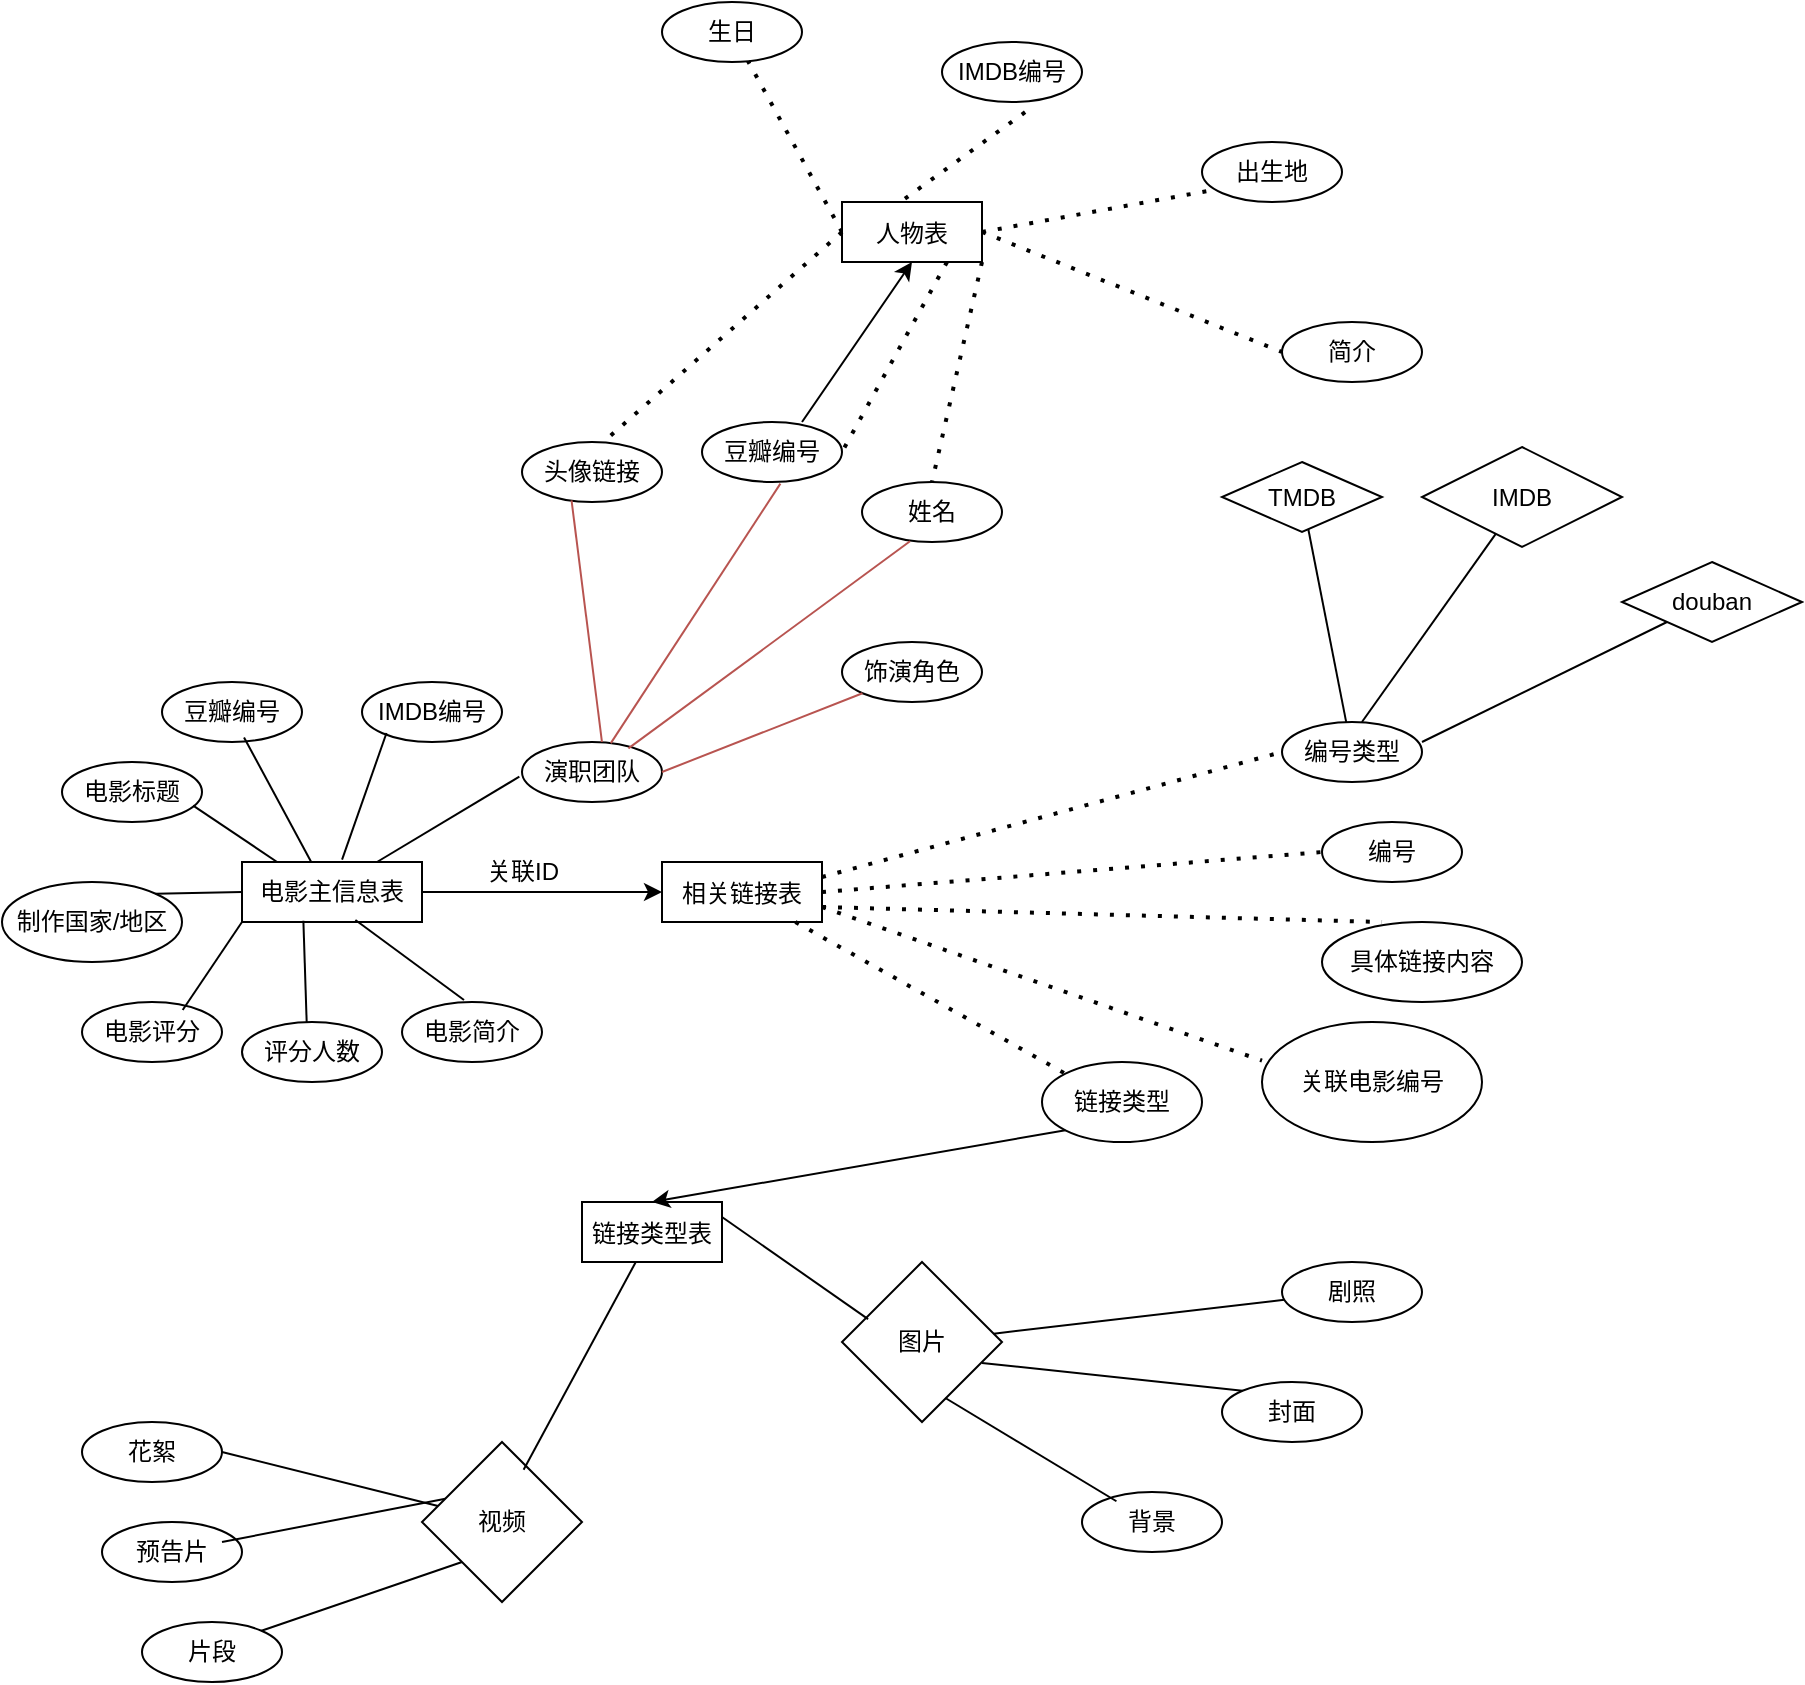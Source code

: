 <mxfile version="24.7.12">
  <diagram name="第 1 页" id="hKK6e3-bGi8DGC7JCKwZ">
    <mxGraphModel dx="1509" dy="2385" grid="1" gridSize="10" guides="1" tooltips="1" connect="1" arrows="1" fold="1" page="1" pageScale="1" pageWidth="900" pageHeight="1600" math="0" shadow="0">
      <root>
        <mxCell id="0" />
        <mxCell id="1" parent="0" />
        <mxCell id="WwOy-W65AdmmbrhSYN2I-65" style="edgeStyle=orthogonalEdgeStyle;rounded=0;orthogonalLoop=1;jettySize=auto;html=1;entryX=0;entryY=0.5;entryDx=0;entryDy=0;fontFamily=Helvetica;fontSize=12;fontColor=default;" edge="1" parent="1" source="WwOy-W65AdmmbrhSYN2I-1" target="WwOy-W65AdmmbrhSYN2I-11">
          <mxGeometry relative="1" as="geometry" />
        </mxCell>
        <mxCell id="WwOy-W65AdmmbrhSYN2I-1" value="电影主信息表" style="rounded=0;whiteSpace=wrap;html=1;" vertex="1" parent="1">
          <mxGeometry x="150" y="170" width="90" height="30" as="geometry" />
        </mxCell>
        <mxCell id="WwOy-W65AdmmbrhSYN2I-2" value="电影标题" style="ellipse;whiteSpace=wrap;html=1;" vertex="1" parent="1">
          <mxGeometry x="60" y="120" width="70" height="30" as="geometry" />
        </mxCell>
        <mxCell id="WwOy-W65AdmmbrhSYN2I-3" value="制作国家/地区" style="ellipse;whiteSpace=wrap;html=1;" vertex="1" parent="1">
          <mxGeometry x="30" y="180" width="90" height="40" as="geometry" />
        </mxCell>
        <mxCell id="WwOy-W65AdmmbrhSYN2I-4" value="电影评分" style="ellipse;whiteSpace=wrap;html=1;" vertex="1" parent="1">
          <mxGeometry x="70" y="240" width="70" height="30" as="geometry" />
        </mxCell>
        <mxCell id="WwOy-W65AdmmbrhSYN2I-5" value="评分人数" style="ellipse;whiteSpace=wrap;html=1;" vertex="1" parent="1">
          <mxGeometry x="150" y="250" width="70" height="30" as="geometry" />
        </mxCell>
        <mxCell id="WwOy-W65AdmmbrhSYN2I-6" value="电影简介" style="ellipse;whiteSpace=wrap;html=1;" vertex="1" parent="1">
          <mxGeometry x="230" y="240" width="70" height="30" as="geometry" />
        </mxCell>
        <mxCell id="WwOy-W65AdmmbrhSYN2I-7" value="豆瓣编号" style="ellipse;whiteSpace=wrap;html=1;" vertex="1" parent="1">
          <mxGeometry x="110" y="80" width="70" height="30" as="geometry" />
        </mxCell>
        <mxCell id="WwOy-W65AdmmbrhSYN2I-8" value="IMDB编号" style="ellipse;whiteSpace=wrap;html=1;" vertex="1" parent="1">
          <mxGeometry x="210" y="80" width="70" height="30" as="geometry" />
        </mxCell>
        <mxCell id="WwOy-W65AdmmbrhSYN2I-9" value="演职团队" style="ellipse;whiteSpace=wrap;html=1;" vertex="1" parent="1">
          <mxGeometry x="290" y="110" width="70" height="30" as="geometry" />
        </mxCell>
        <mxCell id="WwOy-W65AdmmbrhSYN2I-11" value="相关链接表" style="%3CmxGraphModel%3E%3Croot%3E%3CmxCell%20id%3D%220%22%2F%3E%3CmxCell%20id%3D%221%22%20parent%3D%220%22%2F%3E%3CmxCell%20id%3D%222%22%20value%3D%22%E7%9B%B8%E5%85%B3%E8%A7%86%E9%A2%91%E9%93%BE%E6%8E%A5%22%20style%3D%22ellipse%3BwhiteSpace%3Dwrap%3Bhtml%3D1%3B%22%20vertex%3D%221%22%20parent%3D%221%22%3E%3CmxGeometry%20x%3D%22310%22%20y%3D%22170%22%20width%3D%2280%22%20height%3D%2240%22%20as%3D%22geometry%22%2F%3E%3C%2FmxCell%3E%3C%2Froot%3E%3C%2FmxGraphModel%3E" vertex="1" parent="1">
          <mxGeometry x="360" y="170" width="80" height="30" as="geometry" />
        </mxCell>
        <mxCell id="WwOy-W65AdmmbrhSYN2I-13" value="" style="endArrow=none;html=1;rounded=0;entryX=0.937;entryY=0.726;entryDx=0;entryDy=0;entryPerimeter=0;exitX=0.195;exitY=0;exitDx=0;exitDy=0;exitPerimeter=0;" edge="1" parent="1" source="WwOy-W65AdmmbrhSYN2I-1" target="WwOy-W65AdmmbrhSYN2I-2">
          <mxGeometry width="50" height="50" relative="1" as="geometry">
            <mxPoint x="90" y="200" as="sourcePoint" />
            <mxPoint x="140" y="150" as="targetPoint" />
          </mxGeometry>
        </mxCell>
        <mxCell id="WwOy-W65AdmmbrhSYN2I-14" value="" style="endArrow=none;html=1;rounded=0;entryX=0.586;entryY=0.924;entryDx=0;entryDy=0;entryPerimeter=0;exitX=0.386;exitY=0.007;exitDx=0;exitDy=0;exitPerimeter=0;" edge="1" parent="1" source="WwOy-W65AdmmbrhSYN2I-1" target="WwOy-W65AdmmbrhSYN2I-7">
          <mxGeometry width="50" height="50" relative="1" as="geometry">
            <mxPoint x="210" y="148" as="sourcePoint" />
            <mxPoint x="168" y="120" as="targetPoint" />
          </mxGeometry>
        </mxCell>
        <mxCell id="WwOy-W65AdmmbrhSYN2I-15" value="" style="endArrow=none;html=1;rounded=0;entryX=0.175;entryY=0.85;entryDx=0;entryDy=0;entryPerimeter=0;exitX=0.556;exitY=-0.039;exitDx=0;exitDy=0;exitPerimeter=0;" edge="1" parent="1" source="WwOy-W65AdmmbrhSYN2I-1" target="WwOy-W65AdmmbrhSYN2I-8">
          <mxGeometry width="50" height="50" relative="1" as="geometry">
            <mxPoint x="237" y="160" as="sourcePoint" />
            <mxPoint x="220" y="110" as="targetPoint" />
          </mxGeometry>
        </mxCell>
        <mxCell id="WwOy-W65AdmmbrhSYN2I-16" value="" style="endArrow=none;html=1;rounded=0;entryX=-0.019;entryY=0.578;entryDx=0;entryDy=0;entryPerimeter=0;exitX=0.75;exitY=0;exitDx=0;exitDy=0;" edge="1" parent="1" source="WwOy-W65AdmmbrhSYN2I-1" target="WwOy-W65AdmmbrhSYN2I-9">
          <mxGeometry width="50" height="50" relative="1" as="geometry">
            <mxPoint x="230" y="173" as="sourcePoint" />
            <mxPoint x="252" y="110" as="targetPoint" />
          </mxGeometry>
        </mxCell>
        <mxCell id="WwOy-W65AdmmbrhSYN2I-19" value="" style="endArrow=none;html=1;rounded=0;exitX=0.63;exitY=0.967;exitDx=0;exitDy=0;entryX=0.443;entryY=-0.033;entryDx=0;entryDy=0;entryPerimeter=0;exitPerimeter=0;" edge="1" parent="1" source="WwOy-W65AdmmbrhSYN2I-1" target="WwOy-W65AdmmbrhSYN2I-6">
          <mxGeometry width="50" height="50" relative="1" as="geometry">
            <mxPoint x="214" y="210" as="sourcePoint" />
            <mxPoint x="276" y="228" as="targetPoint" />
          </mxGeometry>
        </mxCell>
        <mxCell id="WwOy-W65AdmmbrhSYN2I-20" value="" style="endArrow=none;html=1;rounded=0;exitX=0.341;exitY=0.978;exitDx=0;exitDy=0;entryX=0.462;entryY=0;entryDx=0;entryDy=0;entryPerimeter=0;exitPerimeter=0;" edge="1" parent="1" source="WwOy-W65AdmmbrhSYN2I-1" target="WwOy-W65AdmmbrhSYN2I-5">
          <mxGeometry width="50" height="50" relative="1" as="geometry">
            <mxPoint x="168" y="205" as="sourcePoint" />
            <mxPoint x="222" y="245" as="targetPoint" />
          </mxGeometry>
        </mxCell>
        <mxCell id="WwOy-W65AdmmbrhSYN2I-21" value="" style="endArrow=none;html=1;rounded=0;exitX=0;exitY=1;exitDx=0;exitDy=0;entryX=0.719;entryY=0.133;entryDx=0;entryDy=0;entryPerimeter=0;" edge="1" parent="1" source="WwOy-W65AdmmbrhSYN2I-1" target="WwOy-W65AdmmbrhSYN2I-4">
          <mxGeometry width="50" height="50" relative="1" as="geometry">
            <mxPoint x="130" y="190" as="sourcePoint" />
            <mxPoint x="131" y="241" as="targetPoint" />
          </mxGeometry>
        </mxCell>
        <mxCell id="WwOy-W65AdmmbrhSYN2I-22" value="" style="endArrow=none;html=1;rounded=0;exitX=0;exitY=0.5;exitDx=0;exitDy=0;entryX=1;entryY=0;entryDx=0;entryDy=0;" edge="1" parent="1" source="WwOy-W65AdmmbrhSYN2I-1" target="WwOy-W65AdmmbrhSYN2I-3">
          <mxGeometry width="50" height="50" relative="1" as="geometry">
            <mxPoint x="140" y="163" as="sourcePoint" />
            <mxPoint x="110" y="207" as="targetPoint" />
          </mxGeometry>
        </mxCell>
        <mxCell id="WwOy-W65AdmmbrhSYN2I-23" value="豆瓣编号" style="ellipse;whiteSpace=wrap;html=1;" vertex="1" parent="1">
          <mxGeometry x="380" y="-50" width="70" height="30" as="geometry" />
        </mxCell>
        <mxCell id="WwOy-W65AdmmbrhSYN2I-24" value="编号类型" style="ellipse;whiteSpace=wrap;html=1;" vertex="1" parent="1">
          <mxGeometry x="670" y="100" width="70" height="30" as="geometry" />
        </mxCell>
        <mxCell id="WwOy-W65AdmmbrhSYN2I-25" value="饰演角色" style="ellipse;whiteSpace=wrap;html=1;" vertex="1" parent="1">
          <mxGeometry x="450" y="60" width="70" height="30" as="geometry" />
        </mxCell>
        <mxCell id="WwOy-W65AdmmbrhSYN2I-26" value="头像链接" style="ellipse;whiteSpace=wrap;html=1;" vertex="1" parent="1">
          <mxGeometry x="290" y="-40" width="70" height="30" as="geometry" />
        </mxCell>
        <mxCell id="WwOy-W65AdmmbrhSYN2I-28" value="姓名" style="ellipse;whiteSpace=wrap;html=1;" vertex="1" parent="1">
          <mxGeometry x="460" y="-20" width="70" height="30" as="geometry" />
        </mxCell>
        <mxCell id="WwOy-W65AdmmbrhSYN2I-33" value="编号" style="ellipse;whiteSpace=wrap;html=1;" vertex="1" parent="1">
          <mxGeometry x="690" y="150" width="70" height="30" as="geometry" />
        </mxCell>
        <mxCell id="WwOy-W65AdmmbrhSYN2I-34" value="花絮" style="ellipse;whiteSpace=wrap;html=1;" vertex="1" parent="1">
          <mxGeometry x="70" y="450" width="70" height="30" as="geometry" />
        </mxCell>
        <mxCell id="WwOy-W65AdmmbrhSYN2I-35" value="预告片" style="ellipse;whiteSpace=wrap;html=1;" vertex="1" parent="1">
          <mxGeometry x="80" y="500" width="70" height="30" as="geometry" />
        </mxCell>
        <mxCell id="WwOy-W65AdmmbrhSYN2I-36" value="片段" style="ellipse;whiteSpace=wrap;html=1;" vertex="1" parent="1">
          <mxGeometry x="100" y="550" width="70" height="30" as="geometry" />
        </mxCell>
        <mxCell id="WwOy-W65AdmmbrhSYN2I-37" value="" style="endArrow=none;dashed=1;html=1;dashPattern=1 3;strokeWidth=2;rounded=0;entryX=0;entryY=0.5;entryDx=0;entryDy=0;exitX=1;exitY=0.25;exitDx=0;exitDy=0;" edge="1" parent="1" source="WwOy-W65AdmmbrhSYN2I-11" target="WwOy-W65AdmmbrhSYN2I-24">
          <mxGeometry width="50" height="50" relative="1" as="geometry">
            <mxPoint x="370" y="129" as="sourcePoint" />
            <mxPoint x="635" y="83" as="targetPoint" />
          </mxGeometry>
        </mxCell>
        <mxCell id="WwOy-W65AdmmbrhSYN2I-38" value="" style="endArrow=none;dashed=1;html=1;dashPattern=1 3;strokeWidth=2;rounded=0;entryX=0;entryY=0.5;entryDx=0;entryDy=0;exitX=1;exitY=0.5;exitDx=0;exitDy=0;" edge="1" parent="1" source="WwOy-W65AdmmbrhSYN2I-11" target="WwOy-W65AdmmbrhSYN2I-33">
          <mxGeometry width="50" height="50" relative="1" as="geometry">
            <mxPoint x="400" y="178" as="sourcePoint" />
            <mxPoint x="682" y="150" as="targetPoint" />
          </mxGeometry>
        </mxCell>
        <mxCell id="WwOy-W65AdmmbrhSYN2I-39" value="" style="endArrow=none;dashed=1;html=1;dashPattern=1 3;strokeWidth=2;rounded=0;exitX=1;exitY=0.75;exitDx=0;exitDy=0;" edge="1" parent="1" source="WwOy-W65AdmmbrhSYN2I-11">
          <mxGeometry width="50" height="50" relative="1" as="geometry">
            <mxPoint x="400" y="185" as="sourcePoint" />
            <mxPoint x="720" y="200" as="targetPoint" />
          </mxGeometry>
        </mxCell>
        <mxCell id="WwOy-W65AdmmbrhSYN2I-41" value="" style="endArrow=none;dashed=1;html=1;dashPattern=1 3;strokeWidth=2;rounded=0;entryX=0;entryY=0;entryDx=0;entryDy=0;" edge="1" parent="1" source="WwOy-W65AdmmbrhSYN2I-11" target="WwOy-W65AdmmbrhSYN2I-92">
          <mxGeometry width="50" height="50" relative="1" as="geometry">
            <mxPoint x="390" y="187" as="sourcePoint" />
            <mxPoint x="540" y="280" as="targetPoint" />
          </mxGeometry>
        </mxCell>
        <mxCell id="WwOy-W65AdmmbrhSYN2I-42" value="具体链接内容" style="ellipse;whiteSpace=wrap;html=1;" vertex="1" parent="1">
          <mxGeometry x="690" y="200" width="100" height="40" as="geometry" />
        </mxCell>
        <mxCell id="WwOy-W65AdmmbrhSYN2I-43" value="链接类型表" style="%3CmxGraphModel%3E%3Croot%3E%3CmxCell%20id%3D%220%22%2F%3E%3CmxCell%20id%3D%221%22%20parent%3D%220%22%2F%3E%3CmxCell%20id%3D%222%22%20value%3D%22%22%20style%3D%22endArrow%3Dnone%3Bhtml%3D1%3Brounded%3D0%3BentryX%3D-0.019%3BentryY%3D0.578%3BentryDx%3D0%3BentryDy%3D0%3BentryPerimeter%3D0%3BexitX%3D0.75%3BexitY%3D0%3BexitDx%3D0%3BexitDy%3D0%3B%22%20edge%3D%221%22%20parent%3D%221%22%3E%3CmxGeometry%20width%3D%2250%22%20height%3D%2250%22%20relative%3D%221%22%20as%3D%22geometry%22%3E%3CmxPoint%20x%3D%22218%22%20y%3D%22170%22%20as%3D%22sourcePoint%22%2F%3E%3CmxPoint%20x%3D%22289%22%20y%3D%22127%22%20as%3D%22targetPoint%22%2F%3E%3C%2FmxGeometry%3E%3C%2FmxCell%3E%3C%2Froot%3E%3C%2FmxGraphModel%3E" vertex="1" parent="1">
          <mxGeometry x="320" y="340" width="70" height="30" as="geometry" />
        </mxCell>
        <mxCell id="WwOy-W65AdmmbrhSYN2I-44" value="关联电影编号" style="ellipse;whiteSpace=wrap;html=1;" vertex="1" parent="1">
          <mxGeometry x="660" y="250" width="110" height="60" as="geometry" />
        </mxCell>
        <mxCell id="WwOy-W65AdmmbrhSYN2I-46" value="" style="endArrow=none;dashed=1;html=1;dashPattern=1 3;strokeWidth=2;rounded=0;entryX=0;entryY=0.322;entryDx=0;entryDy=0;exitX=1;exitY=0.75;exitDx=0;exitDy=0;entryPerimeter=0;" edge="1" parent="1" source="WwOy-W65AdmmbrhSYN2I-11" target="WwOy-W65AdmmbrhSYN2I-44">
          <mxGeometry width="50" height="50" relative="1" as="geometry">
            <mxPoint x="400" y="197" as="sourcePoint" />
            <mxPoint x="720" y="244" as="targetPoint" />
          </mxGeometry>
        </mxCell>
        <mxCell id="WwOy-W65AdmmbrhSYN2I-47" value="封面" style="ellipse;whiteSpace=wrap;html=1;" vertex="1" parent="1">
          <mxGeometry x="640" y="430" width="70" height="30" as="geometry" />
        </mxCell>
        <mxCell id="WwOy-W65AdmmbrhSYN2I-48" value="背景" style="ellipse;whiteSpace=wrap;html=1;" vertex="1" parent="1">
          <mxGeometry x="570" y="485" width="70" height="30" as="geometry" />
        </mxCell>
        <mxCell id="WwOy-W65AdmmbrhSYN2I-49" value="剧照" style="ellipse;whiteSpace=wrap;html=1;" vertex="1" parent="1">
          <mxGeometry x="670" y="370" width="70" height="30" as="geometry" />
        </mxCell>
        <mxCell id="WwOy-W65AdmmbrhSYN2I-50" value="" style="endArrow=none;html=1;rounded=0;fontFamily=Helvetica;fontSize=12;fontColor=default;exitX=1;exitY=0.5;exitDx=0;exitDy=0;" edge="1" parent="1" source="WwOy-W65AdmmbrhSYN2I-34" target="WwOy-W65AdmmbrhSYN2I-54">
          <mxGeometry width="50" height="50" relative="1" as="geometry">
            <mxPoint x="210" y="390" as="sourcePoint" />
            <mxPoint x="260" y="340" as="targetPoint" />
          </mxGeometry>
        </mxCell>
        <mxCell id="WwOy-W65AdmmbrhSYN2I-51" value="" style="endArrow=none;html=1;rounded=0;fontFamily=Helvetica;fontSize=12;fontColor=default;entryX=0.219;entryY=0.34;entryDx=0;entryDy=0;entryPerimeter=0;" edge="1" parent="1" target="WwOy-W65AdmmbrhSYN2I-54">
          <mxGeometry width="50" height="50" relative="1" as="geometry">
            <mxPoint x="140" y="510" as="sourcePoint" />
            <mxPoint x="350" y="365" as="targetPoint" />
          </mxGeometry>
        </mxCell>
        <mxCell id="WwOy-W65AdmmbrhSYN2I-52" value="图片&lt;span style=&quot;color: rgba(0, 0, 0, 0); font-family: monospace; font-size: 0px; text-align: start; text-wrap: nowrap;&quot;&gt;%3CmxGraphModel%3E%3Croot%3E%3CmxCell%20id%3D%220%22%2F%3E%3CmxCell%20id%3D%221%22%20parent%3D%220%22%2F%3E%3CmxCell%20id%3D%222%22%20value%3D%22%22%20style%3D%22endArrow%3Dnone%3Bhtml%3D1%3Brounded%3D0%3BfontFamily%3DHelvetica%3BfontSize%3D12%3BfontColor%3Ddefault%3BentryX%3D0%3BentryY%3D0.5%3BentryDx%3D0%3BentryDy%3D0%3BexitX%3D0.655%3BexitY%3D0.072%3BexitDx%3D0%3BexitDy%3D0%3BexitPerimeter%3D0%3B%22%20edge%3D%221%22%20parent%3D%221%22%3E%3CmxGeometry%20width%3D%2250%22%20height%3D%2250%22%20relative%3D%221%22%20as%3D%22geometry%22%3E%3CmxPoint%20x%3D%22186%22%20y%3D%22412%22%20as%3D%22sourcePoint%22%2F%3E%3CmxPoint%20x%3D%22340%22%20y%3D%22355%22%20as%3D%22targetPoint%22%2F%3E%3C%2FmxGeometry%3E%3C%2FmxCell%3E%3C%2Froot%3E%3C%2FmxGraphModel%3E&lt;/span&gt;" style="rhombus;whiteSpace=wrap;html=1;strokeColor=default;align=center;verticalAlign=middle;fontFamily=Helvetica;fontSize=12;fontColor=default;fillColor=default;" vertex="1" parent="1">
          <mxGeometry x="450" y="370" width="80" height="80" as="geometry" />
        </mxCell>
        <mxCell id="WwOy-W65AdmmbrhSYN2I-54" value="视频" style="rhombus;whiteSpace=wrap;html=1;strokeColor=default;align=center;verticalAlign=middle;fontFamily=Helvetica;fontSize=12;fontColor=default;fillColor=default;" vertex="1" parent="1">
          <mxGeometry x="240" y="460" width="80" height="80" as="geometry" />
        </mxCell>
        <mxCell id="WwOy-W65AdmmbrhSYN2I-56" value="" style="endArrow=none;html=1;rounded=0;fontFamily=Helvetica;fontSize=12;fontColor=default;entryX=1;entryY=0.25;entryDx=0;entryDy=0;exitX=0.163;exitY=0.357;exitDx=0;exitDy=0;exitPerimeter=0;" edge="1" parent="1" source="WwOy-W65AdmmbrhSYN2I-52" target="WwOy-W65AdmmbrhSYN2I-43">
          <mxGeometry width="50" height="50" relative="1" as="geometry">
            <mxPoint x="276" y="443" as="sourcePoint" />
            <mxPoint x="382" y="381" as="targetPoint" />
          </mxGeometry>
        </mxCell>
        <mxCell id="WwOy-W65AdmmbrhSYN2I-57" value="" style="endArrow=none;html=1;rounded=0;fontFamily=Helvetica;fontSize=12;fontColor=default;exitX=0.635;exitY=0.173;exitDx=0;exitDy=0;exitPerimeter=0;" edge="1" parent="1" source="WwOy-W65AdmmbrhSYN2I-54" target="WwOy-W65AdmmbrhSYN2I-43">
          <mxGeometry width="50" height="50" relative="1" as="geometry">
            <mxPoint x="290" y="480" as="sourcePoint" />
            <mxPoint x="420" y="358" as="targetPoint" />
          </mxGeometry>
        </mxCell>
        <mxCell id="WwOy-W65AdmmbrhSYN2I-59" value="" style="endArrow=none;html=1;rounded=0;fontFamily=Helvetica;fontSize=12;fontColor=default;entryX=0;entryY=1;entryDx=0;entryDy=0;exitX=1;exitY=0;exitDx=0;exitDy=0;" edge="1" parent="1" source="WwOy-W65AdmmbrhSYN2I-36" target="WwOy-W65AdmmbrhSYN2I-54">
          <mxGeometry width="50" height="50" relative="1" as="geometry">
            <mxPoint x="150" y="520" as="sourcePoint" />
            <mxPoint x="268" y="497" as="targetPoint" />
          </mxGeometry>
        </mxCell>
        <mxCell id="WwOy-W65AdmmbrhSYN2I-61" value="" style="endArrow=none;html=1;rounded=0;fontFamily=Helvetica;fontSize=12;fontColor=default;" edge="1" parent="1" source="WwOy-W65AdmmbrhSYN2I-49" target="WwOy-W65AdmmbrhSYN2I-52">
          <mxGeometry width="50" height="50" relative="1" as="geometry">
            <mxPoint x="657" y="334" as="sourcePoint" />
            <mxPoint x="560" y="326" as="targetPoint" />
          </mxGeometry>
        </mxCell>
        <mxCell id="WwOy-W65AdmmbrhSYN2I-62" value="" style="endArrow=none;html=1;rounded=0;fontFamily=Helvetica;fontSize=12;fontColor=default;entryX=0.875;entryY=0.631;entryDx=0;entryDy=0;entryPerimeter=0;exitX=0;exitY=0;exitDx=0;exitDy=0;" edge="1" parent="1" source="WwOy-W65AdmmbrhSYN2I-47" target="WwOy-W65AdmmbrhSYN2I-52">
          <mxGeometry width="50" height="50" relative="1" as="geometry">
            <mxPoint x="670" y="335" as="sourcePoint" />
            <mxPoint x="570" y="336" as="targetPoint" />
          </mxGeometry>
        </mxCell>
        <mxCell id="WwOy-W65AdmmbrhSYN2I-63" value="" style="endArrow=none;html=1;rounded=0;fontFamily=Helvetica;fontSize=12;fontColor=default;entryX=0.646;entryY=0.85;entryDx=0;entryDy=0;entryPerimeter=0;exitX=0.246;exitY=0.154;exitDx=0;exitDy=0;exitPerimeter=0;" edge="1" parent="1" source="WwOy-W65AdmmbrhSYN2I-48" target="WwOy-W65AdmmbrhSYN2I-52">
          <mxGeometry width="50" height="50" relative="1" as="geometry">
            <mxPoint x="670" y="374" as="sourcePoint" />
            <mxPoint x="560" y="350" as="targetPoint" />
          </mxGeometry>
        </mxCell>
        <mxCell id="WwOy-W65AdmmbrhSYN2I-66" value="关联ID" style="text;html=1;align=center;verticalAlign=middle;resizable=0;points=[];autosize=1;strokeColor=none;fillColor=none;fontFamily=Helvetica;fontSize=12;fontColor=default;" vertex="1" parent="1">
          <mxGeometry x="260" y="160" width="60" height="30" as="geometry" />
        </mxCell>
        <mxCell id="WwOy-W65AdmmbrhSYN2I-68" value="" style="endArrow=none;html=1;rounded=0;entryX=0;entryY=1;entryDx=0;entryDy=0;exitX=1;exitY=0.5;exitDx=0;exitDy=0;fillColor=#f8cecc;strokeColor=#b85450;" edge="1" parent="1" source="WwOy-W65AdmmbrhSYN2I-9" target="WwOy-W65AdmmbrhSYN2I-25">
          <mxGeometry width="50" height="50" relative="1" as="geometry">
            <mxPoint x="359" y="130" as="sourcePoint" />
            <mxPoint x="430" y="87" as="targetPoint" />
          </mxGeometry>
        </mxCell>
        <mxCell id="WwOy-W65AdmmbrhSYN2I-69" value="IMDB编号" style="ellipse;whiteSpace=wrap;html=1;" vertex="1" parent="1">
          <mxGeometry x="500" y="-240" width="70" height="30" as="geometry" />
        </mxCell>
        <mxCell id="WwOy-W65AdmmbrhSYN2I-70" value="生日" style="ellipse;whiteSpace=wrap;html=1;" vertex="1" parent="1">
          <mxGeometry x="360" y="-260" width="70" height="30" as="geometry" />
        </mxCell>
        <mxCell id="WwOy-W65AdmmbrhSYN2I-71" value="出生地" style="ellipse;whiteSpace=wrap;html=1;" vertex="1" parent="1">
          <mxGeometry x="630" y="-190" width="70" height="30" as="geometry" />
        </mxCell>
        <mxCell id="WwOy-W65AdmmbrhSYN2I-72" value="简介" style="ellipse;whiteSpace=wrap;html=1;" vertex="1" parent="1">
          <mxGeometry x="670" y="-100" width="70" height="30" as="geometry" />
        </mxCell>
        <mxCell id="WwOy-W65AdmmbrhSYN2I-79" value="" style="endArrow=none;dashed=1;html=1;dashPattern=1 3;strokeWidth=2;rounded=0;entryX=0;entryY=0.5;entryDx=0;entryDy=0;exitX=1;exitY=0.5;exitDx=0;exitDy=0;" edge="1" parent="1" source="WwOy-W65AdmmbrhSYN2I-64" target="WwOy-W65AdmmbrhSYN2I-72">
          <mxGeometry width="50" height="50" relative="1" as="geometry">
            <mxPoint x="390" y="208" as="sourcePoint" />
            <mxPoint x="508" y="106" as="targetPoint" />
          </mxGeometry>
        </mxCell>
        <mxCell id="WwOy-W65AdmmbrhSYN2I-80" value="" style="endArrow=none;dashed=1;html=1;dashPattern=1 3;strokeWidth=2;rounded=0;entryX=0.059;entryY=0.809;entryDx=0;entryDy=0;exitX=1;exitY=0.5;exitDx=0;exitDy=0;entryPerimeter=0;" edge="1" parent="1" source="WwOy-W65AdmmbrhSYN2I-64" target="WwOy-W65AdmmbrhSYN2I-71">
          <mxGeometry width="50" height="50" relative="1" as="geometry">
            <mxPoint x="400" y="218" as="sourcePoint" />
            <mxPoint x="518" y="116" as="targetPoint" />
          </mxGeometry>
        </mxCell>
        <mxCell id="WwOy-W65AdmmbrhSYN2I-82" value="" style="endArrow=none;dashed=1;html=1;dashPattern=1 3;strokeWidth=2;rounded=0;entryX=0.637;entryY=1.097;entryDx=0;entryDy=0;entryPerimeter=0;exitX=0.357;exitY=0.1;exitDx=0;exitDy=0;exitPerimeter=0;" edge="1" parent="1" source="WwOy-W65AdmmbrhSYN2I-64" target="WwOy-W65AdmmbrhSYN2I-69">
          <mxGeometry width="50" height="50" relative="1" as="geometry">
            <mxPoint x="350" y="190" as="sourcePoint" />
            <mxPoint x="335" y="90" as="targetPoint" />
          </mxGeometry>
        </mxCell>
        <mxCell id="WwOy-W65AdmmbrhSYN2I-83" value="" style="endArrow=none;dashed=1;html=1;dashPattern=1 3;strokeWidth=2;rounded=0;exitX=0;exitY=0.5;exitDx=0;exitDy=0;" edge="1" parent="1" source="WwOy-W65AdmmbrhSYN2I-64" target="WwOy-W65AdmmbrhSYN2I-70">
          <mxGeometry width="50" height="50" relative="1" as="geometry">
            <mxPoint x="260" y="207" as="sourcePoint" />
            <mxPoint x="190" y="100" as="targetPoint" />
          </mxGeometry>
        </mxCell>
        <mxCell id="WwOy-W65AdmmbrhSYN2I-85" value="" style="endArrow=none;html=1;rounded=0;fontFamily=Helvetica;fontSize=12;fontColor=default;entryX=0.354;entryY=0.973;entryDx=0;entryDy=0;entryPerimeter=0;exitX=0.571;exitY=0;exitDx=0;exitDy=0;exitPerimeter=0;fillColor=#f8cecc;strokeColor=#b85450;" edge="1" parent="1" source="WwOy-W65AdmmbrhSYN2I-9" target="WwOy-W65AdmmbrhSYN2I-26">
          <mxGeometry width="50" height="50" relative="1" as="geometry">
            <mxPoint x="300" as="sourcePoint" />
            <mxPoint x="350" y="-50" as="targetPoint" />
          </mxGeometry>
        </mxCell>
        <mxCell id="WwOy-W65AdmmbrhSYN2I-86" value="" style="endArrow=none;html=1;rounded=0;fontFamily=Helvetica;fontSize=12;fontColor=default;entryX=0.56;entryY=1.027;entryDx=0;entryDy=0;entryPerimeter=0;fillColor=#f8cecc;strokeColor=#b85450;" edge="1" parent="1" source="WwOy-W65AdmmbrhSYN2I-9" target="WwOy-W65AdmmbrhSYN2I-23">
          <mxGeometry width="50" height="50" relative="1" as="geometry">
            <mxPoint x="460" y="-20" as="sourcePoint" />
            <mxPoint x="510" y="-70" as="targetPoint" />
          </mxGeometry>
        </mxCell>
        <mxCell id="WwOy-W65AdmmbrhSYN2I-87" value="" style="endArrow=none;html=1;rounded=0;fontFamily=Helvetica;fontSize=12;fontColor=default;entryX=0.343;entryY=0.987;entryDx=0;entryDy=0;entryPerimeter=0;exitX=0.76;exitY=0.107;exitDx=0;exitDy=0;exitPerimeter=0;fillColor=#f8cecc;strokeColor=#b85450;" edge="1" parent="1" source="WwOy-W65AdmmbrhSYN2I-9" target="WwOy-W65AdmmbrhSYN2I-28">
          <mxGeometry width="50" height="50" relative="1" as="geometry">
            <mxPoint x="410" y="90" as="sourcePoint" />
            <mxPoint x="460" y="40" as="targetPoint" />
          </mxGeometry>
        </mxCell>
        <mxCell id="WwOy-W65AdmmbrhSYN2I-64" value="人物表" style="%3CmxGraphModel%3E%3Croot%3E%3CmxCell%20id%3D%220%22%2F%3E%3CmxCell%20id%3D%221%22%20parent%3D%220%22%2F%3E%3CmxCell%20id%3D%222%22%20value%3D%22%E7%9B%B8%E5%85%B3%E8%A7%86%E9%A2%91%E9%93%BE%E6%8E%A5%22%20style%3D%22ellipse%3BwhiteSpace%3Dwrap%3Bhtml%3D1%3B%22%20vertex%3D%221%22%20parent%3D%221%22%3E%3CmxGeometry%20x%3D%22310%22%20y%3D%22170%22%20width%3D%2280%22%20height%3D%2240%22%20as%3D%22geometry%22%2F%3E%3C%2FmxCell%3E%3C%2Froot%3E%3C%2FmxGraphModel%3E" vertex="1" parent="1">
          <mxGeometry x="450" y="-160" width="70" height="30" as="geometry" />
        </mxCell>
        <mxCell id="WwOy-W65AdmmbrhSYN2I-92" value="链接类型" style="ellipse;whiteSpace=wrap;html=1;" vertex="1" parent="1">
          <mxGeometry x="550" y="270" width="80" height="40" as="geometry" />
        </mxCell>
        <mxCell id="WwOy-W65AdmmbrhSYN2I-93" value="" style="endArrow=classic;html=1;rounded=0;fontFamily=Helvetica;fontSize=12;fontColor=default;entryX=0.5;entryY=0;entryDx=0;entryDy=0;exitX=0;exitY=1;exitDx=0;exitDy=0;" edge="1" parent="1" source="WwOy-W65AdmmbrhSYN2I-92" target="WwOy-W65AdmmbrhSYN2I-43">
          <mxGeometry width="50" height="50" relative="1" as="geometry">
            <mxPoint x="380" y="340" as="sourcePoint" />
            <mxPoint x="430" y="290" as="targetPoint" />
          </mxGeometry>
        </mxCell>
        <mxCell id="WwOy-W65AdmmbrhSYN2I-94" value="" style="endArrow=classic;html=1;rounded=0;fontFamily=Helvetica;fontSize=12;fontColor=default;entryX=0.5;entryY=1;entryDx=0;entryDy=0;" edge="1" parent="1" target="WwOy-W65AdmmbrhSYN2I-64">
          <mxGeometry width="50" height="50" relative="1" as="geometry">
            <mxPoint x="430" y="-50" as="sourcePoint" />
            <mxPoint x="420" y="-90" as="targetPoint" />
          </mxGeometry>
        </mxCell>
        <mxCell id="WwOy-W65AdmmbrhSYN2I-95" value="" style="endArrow=none;dashed=1;html=1;dashPattern=1 3;strokeWidth=2;rounded=0;exitX=0;exitY=0.5;exitDx=0;exitDy=0;entryX=0.614;entryY=-0.067;entryDx=0;entryDy=0;entryPerimeter=0;" edge="1" parent="1" source="WwOy-W65AdmmbrhSYN2I-64" target="WwOy-W65AdmmbrhSYN2I-26">
          <mxGeometry width="50" height="50" relative="1" as="geometry">
            <mxPoint x="460" y="-135" as="sourcePoint" />
            <mxPoint x="413" y="-220" as="targetPoint" />
          </mxGeometry>
        </mxCell>
        <mxCell id="WwOy-W65AdmmbrhSYN2I-96" value="" style="endArrow=none;dashed=1;html=1;dashPattern=1 3;strokeWidth=2;rounded=0;exitX=1;exitY=1;exitDx=0;exitDy=0;entryX=0.5;entryY=0;entryDx=0;entryDy=0;" edge="1" parent="1" source="WwOy-W65AdmmbrhSYN2I-64" target="WwOy-W65AdmmbrhSYN2I-28">
          <mxGeometry width="50" height="50" relative="1" as="geometry">
            <mxPoint x="460" y="-135" as="sourcePoint" />
            <mxPoint x="343" y="-32" as="targetPoint" />
          </mxGeometry>
        </mxCell>
        <mxCell id="WwOy-W65AdmmbrhSYN2I-98" value="" style="endArrow=none;dashed=1;html=1;dashPattern=1 3;strokeWidth=2;rounded=0;exitX=0.75;exitY=1;exitDx=0;exitDy=0;entryX=1;entryY=0.5;entryDx=0;entryDy=0;" edge="1" parent="1" source="WwOy-W65AdmmbrhSYN2I-64" target="WwOy-W65AdmmbrhSYN2I-23">
          <mxGeometry width="50" height="50" relative="1" as="geometry">
            <mxPoint x="530" y="-120" as="sourcePoint" />
            <mxPoint x="505" y="-10" as="targetPoint" />
          </mxGeometry>
        </mxCell>
        <mxCell id="WwOy-W65AdmmbrhSYN2I-99" value="IMDB" style="rhombus;whiteSpace=wrap;html=1;strokeColor=default;align=center;verticalAlign=middle;fontFamily=Helvetica;fontSize=12;fontColor=default;fillColor=default;" vertex="1" parent="1">
          <mxGeometry x="740" y="-37.5" width="100" height="50" as="geometry" />
        </mxCell>
        <mxCell id="WwOy-W65AdmmbrhSYN2I-100" value="douban" style="rhombus;whiteSpace=wrap;html=1;strokeColor=default;align=center;verticalAlign=middle;fontFamily=Helvetica;fontSize=12;fontColor=default;fillColor=default;" vertex="1" parent="1">
          <mxGeometry x="840" y="20" width="90" height="40" as="geometry" />
        </mxCell>
        <mxCell id="WwOy-W65AdmmbrhSYN2I-101" value="TMDB" style="rhombus;whiteSpace=wrap;html=1;strokeColor=default;align=center;verticalAlign=middle;fontFamily=Helvetica;fontSize=12;fontColor=default;fillColor=default;" vertex="1" parent="1">
          <mxGeometry x="640" y="-30" width="80" height="35" as="geometry" />
        </mxCell>
        <mxCell id="WwOy-W65AdmmbrhSYN2I-102" value="" style="endArrow=none;html=1;rounded=0;fontFamily=Helvetica;fontSize=12;fontColor=default;" edge="1" parent="1" source="WwOy-W65AdmmbrhSYN2I-24" target="WwOy-W65AdmmbrhSYN2I-101">
          <mxGeometry width="50" height="50" relative="1" as="geometry">
            <mxPoint x="660" y="80" as="sourcePoint" />
            <mxPoint x="710" y="30" as="targetPoint" />
          </mxGeometry>
        </mxCell>
        <mxCell id="WwOy-W65AdmmbrhSYN2I-103" value="" style="endArrow=none;html=1;rounded=0;fontFamily=Helvetica;fontSize=12;fontColor=default;exitX=0.571;exitY=0;exitDx=0;exitDy=0;exitPerimeter=0;" edge="1" parent="1" source="WwOy-W65AdmmbrhSYN2I-24" target="WwOy-W65AdmmbrhSYN2I-99">
          <mxGeometry width="50" height="50" relative="1" as="geometry">
            <mxPoint x="712" y="110" as="sourcePoint" />
            <mxPoint x="693" y="14" as="targetPoint" />
          </mxGeometry>
        </mxCell>
        <mxCell id="WwOy-W65AdmmbrhSYN2I-104" value="" style="endArrow=none;html=1;rounded=0;fontFamily=Helvetica;fontSize=12;fontColor=default;exitX=1;exitY=0.333;exitDx=0;exitDy=0;exitPerimeter=0;entryX=0;entryY=1;entryDx=0;entryDy=0;" edge="1" parent="1" source="WwOy-W65AdmmbrhSYN2I-24" target="WwOy-W65AdmmbrhSYN2I-100">
          <mxGeometry width="50" height="50" relative="1" as="geometry">
            <mxPoint x="720" y="110" as="sourcePoint" />
            <mxPoint x="787" y="16" as="targetPoint" />
          </mxGeometry>
        </mxCell>
      </root>
    </mxGraphModel>
  </diagram>
</mxfile>
